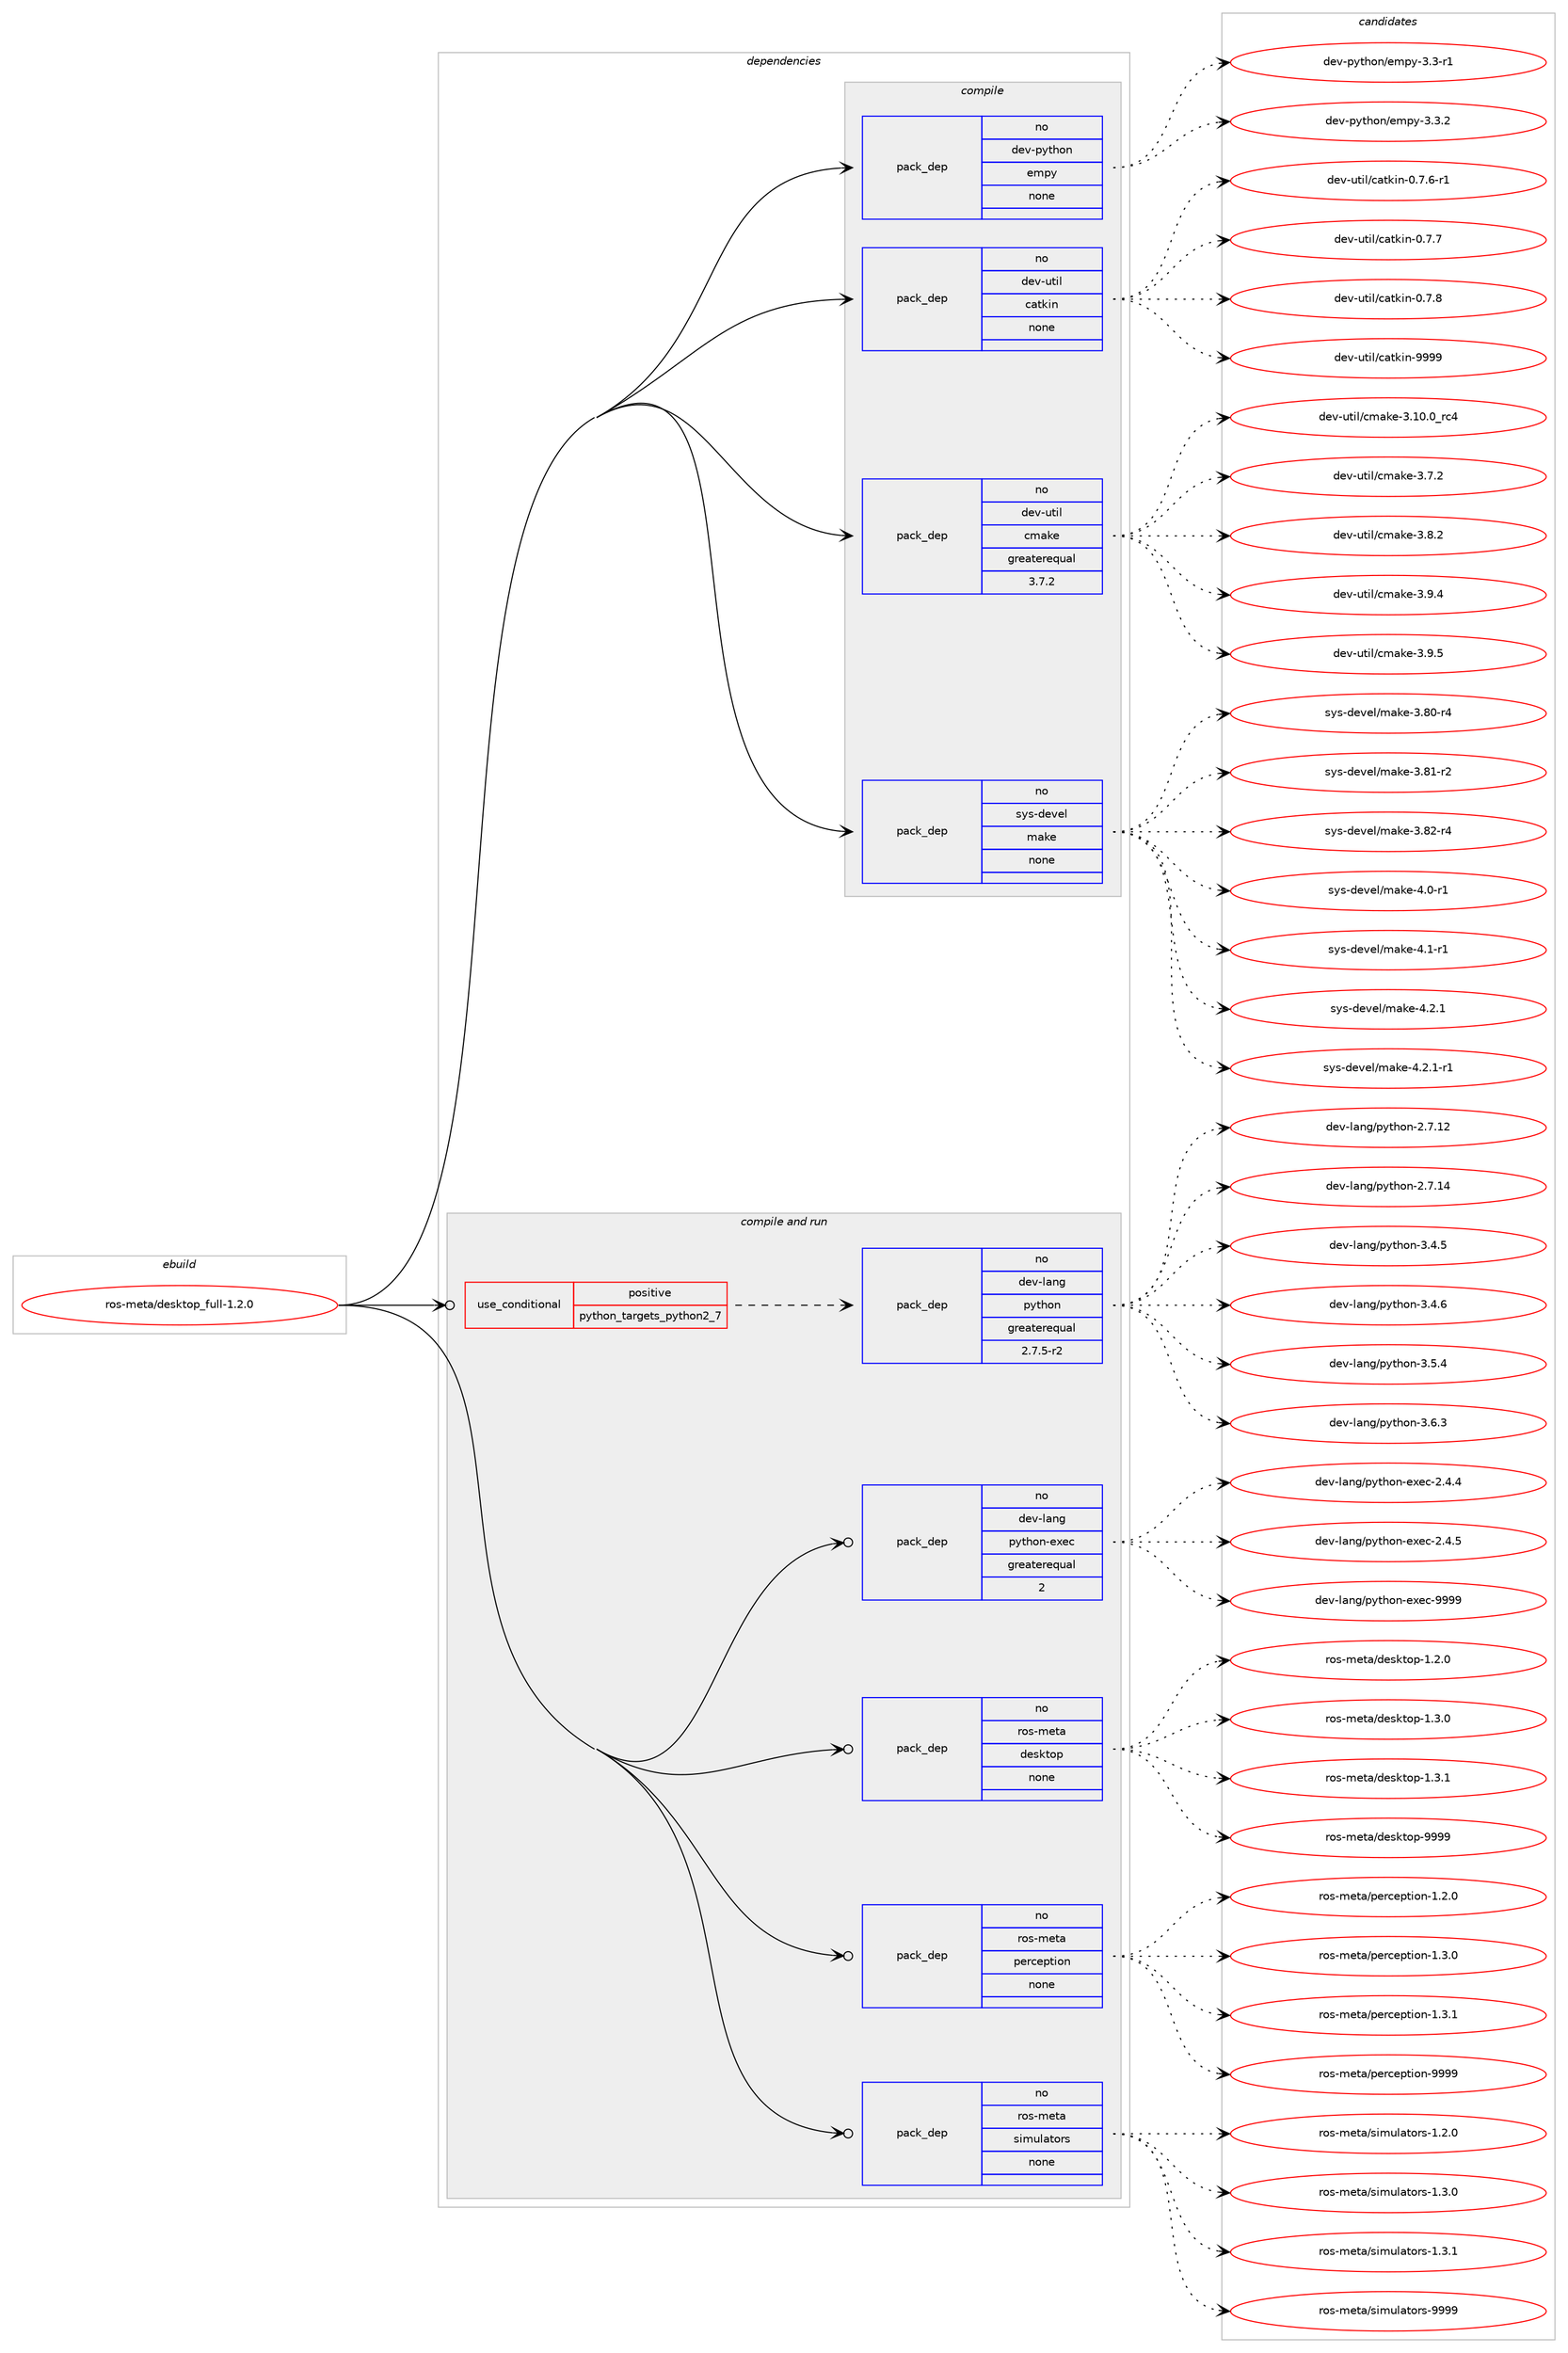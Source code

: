 digraph prolog {

# *************
# Graph options
# *************

newrank=true;
concentrate=true;
compound=true;
graph [rankdir=LR,fontname=Helvetica,fontsize=10,ranksep=1.5];#, ranksep=2.5, nodesep=0.2];
edge  [arrowhead=vee];
node  [fontname=Helvetica,fontsize=10];

# **********
# The ebuild
# **********

subgraph cluster_leftcol {
color=gray;
rank=same;
label=<<i>ebuild</i>>;
id [label="ros-meta/desktop_full-1.2.0", color=red, width=4, href="../ros-meta/desktop_full-1.2.0.svg"];
}

# ****************
# The dependencies
# ****************

subgraph cluster_midcol {
color=gray;
label=<<i>dependencies</i>>;
subgraph cluster_compile {
fillcolor="#eeeeee";
style=filled;
label=<<i>compile</i>>;
subgraph pack324493 {
dependency441076 [label=<<TABLE BORDER="0" CELLBORDER="1" CELLSPACING="0" CELLPADDING="4" WIDTH="220"><TR><TD ROWSPAN="6" CELLPADDING="30">pack_dep</TD></TR><TR><TD WIDTH="110">no</TD></TR><TR><TD>dev-python</TD></TR><TR><TD>empy</TD></TR><TR><TD>none</TD></TR><TR><TD></TD></TR></TABLE>>, shape=none, color=blue];
}
id:e -> dependency441076:w [weight=20,style="solid",arrowhead="vee"];
subgraph pack324494 {
dependency441077 [label=<<TABLE BORDER="0" CELLBORDER="1" CELLSPACING="0" CELLPADDING="4" WIDTH="220"><TR><TD ROWSPAN="6" CELLPADDING="30">pack_dep</TD></TR><TR><TD WIDTH="110">no</TD></TR><TR><TD>dev-util</TD></TR><TR><TD>catkin</TD></TR><TR><TD>none</TD></TR><TR><TD></TD></TR></TABLE>>, shape=none, color=blue];
}
id:e -> dependency441077:w [weight=20,style="solid",arrowhead="vee"];
subgraph pack324495 {
dependency441078 [label=<<TABLE BORDER="0" CELLBORDER="1" CELLSPACING="0" CELLPADDING="4" WIDTH="220"><TR><TD ROWSPAN="6" CELLPADDING="30">pack_dep</TD></TR><TR><TD WIDTH="110">no</TD></TR><TR><TD>dev-util</TD></TR><TR><TD>cmake</TD></TR><TR><TD>greaterequal</TD></TR><TR><TD>3.7.2</TD></TR></TABLE>>, shape=none, color=blue];
}
id:e -> dependency441078:w [weight=20,style="solid",arrowhead="vee"];
subgraph pack324496 {
dependency441079 [label=<<TABLE BORDER="0" CELLBORDER="1" CELLSPACING="0" CELLPADDING="4" WIDTH="220"><TR><TD ROWSPAN="6" CELLPADDING="30">pack_dep</TD></TR><TR><TD WIDTH="110">no</TD></TR><TR><TD>sys-devel</TD></TR><TR><TD>make</TD></TR><TR><TD>none</TD></TR><TR><TD></TD></TR></TABLE>>, shape=none, color=blue];
}
id:e -> dependency441079:w [weight=20,style="solid",arrowhead="vee"];
}
subgraph cluster_compileandrun {
fillcolor="#eeeeee";
style=filled;
label=<<i>compile and run</i>>;
subgraph cond108934 {
dependency441080 [label=<<TABLE BORDER="0" CELLBORDER="1" CELLSPACING="0" CELLPADDING="4"><TR><TD ROWSPAN="3" CELLPADDING="10">use_conditional</TD></TR><TR><TD>positive</TD></TR><TR><TD>python_targets_python2_7</TD></TR></TABLE>>, shape=none, color=red];
subgraph pack324497 {
dependency441081 [label=<<TABLE BORDER="0" CELLBORDER="1" CELLSPACING="0" CELLPADDING="4" WIDTH="220"><TR><TD ROWSPAN="6" CELLPADDING="30">pack_dep</TD></TR><TR><TD WIDTH="110">no</TD></TR><TR><TD>dev-lang</TD></TR><TR><TD>python</TD></TR><TR><TD>greaterequal</TD></TR><TR><TD>2.7.5-r2</TD></TR></TABLE>>, shape=none, color=blue];
}
dependency441080:e -> dependency441081:w [weight=20,style="dashed",arrowhead="vee"];
}
id:e -> dependency441080:w [weight=20,style="solid",arrowhead="odotvee"];
subgraph pack324498 {
dependency441082 [label=<<TABLE BORDER="0" CELLBORDER="1" CELLSPACING="0" CELLPADDING="4" WIDTH="220"><TR><TD ROWSPAN="6" CELLPADDING="30">pack_dep</TD></TR><TR><TD WIDTH="110">no</TD></TR><TR><TD>dev-lang</TD></TR><TR><TD>python-exec</TD></TR><TR><TD>greaterequal</TD></TR><TR><TD>2</TD></TR></TABLE>>, shape=none, color=blue];
}
id:e -> dependency441082:w [weight=20,style="solid",arrowhead="odotvee"];
subgraph pack324499 {
dependency441083 [label=<<TABLE BORDER="0" CELLBORDER="1" CELLSPACING="0" CELLPADDING="4" WIDTH="220"><TR><TD ROWSPAN="6" CELLPADDING="30">pack_dep</TD></TR><TR><TD WIDTH="110">no</TD></TR><TR><TD>ros-meta</TD></TR><TR><TD>desktop</TD></TR><TR><TD>none</TD></TR><TR><TD></TD></TR></TABLE>>, shape=none, color=blue];
}
id:e -> dependency441083:w [weight=20,style="solid",arrowhead="odotvee"];
subgraph pack324500 {
dependency441084 [label=<<TABLE BORDER="0" CELLBORDER="1" CELLSPACING="0" CELLPADDING="4" WIDTH="220"><TR><TD ROWSPAN="6" CELLPADDING="30">pack_dep</TD></TR><TR><TD WIDTH="110">no</TD></TR><TR><TD>ros-meta</TD></TR><TR><TD>perception</TD></TR><TR><TD>none</TD></TR><TR><TD></TD></TR></TABLE>>, shape=none, color=blue];
}
id:e -> dependency441084:w [weight=20,style="solid",arrowhead="odotvee"];
subgraph pack324501 {
dependency441085 [label=<<TABLE BORDER="0" CELLBORDER="1" CELLSPACING="0" CELLPADDING="4" WIDTH="220"><TR><TD ROWSPAN="6" CELLPADDING="30">pack_dep</TD></TR><TR><TD WIDTH="110">no</TD></TR><TR><TD>ros-meta</TD></TR><TR><TD>simulators</TD></TR><TR><TD>none</TD></TR><TR><TD></TD></TR></TABLE>>, shape=none, color=blue];
}
id:e -> dependency441085:w [weight=20,style="solid",arrowhead="odotvee"];
}
subgraph cluster_run {
fillcolor="#eeeeee";
style=filled;
label=<<i>run</i>>;
}
}

# **************
# The candidates
# **************

subgraph cluster_choices {
rank=same;
color=gray;
label=<<i>candidates</i>>;

subgraph choice324493 {
color=black;
nodesep=1;
choice1001011184511212111610411111047101109112121455146514511449 [label="dev-python/empy-3.3-r1", color=red, width=4,href="../dev-python/empy-3.3-r1.svg"];
choice1001011184511212111610411111047101109112121455146514650 [label="dev-python/empy-3.3.2", color=red, width=4,href="../dev-python/empy-3.3.2.svg"];
dependency441076:e -> choice1001011184511212111610411111047101109112121455146514511449:w [style=dotted,weight="100"];
dependency441076:e -> choice1001011184511212111610411111047101109112121455146514650:w [style=dotted,weight="100"];
}
subgraph choice324494 {
color=black;
nodesep=1;
choice100101118451171161051084799971161071051104548465546544511449 [label="dev-util/catkin-0.7.6-r1", color=red, width=4,href="../dev-util/catkin-0.7.6-r1.svg"];
choice10010111845117116105108479997116107105110454846554655 [label="dev-util/catkin-0.7.7", color=red, width=4,href="../dev-util/catkin-0.7.7.svg"];
choice10010111845117116105108479997116107105110454846554656 [label="dev-util/catkin-0.7.8", color=red, width=4,href="../dev-util/catkin-0.7.8.svg"];
choice100101118451171161051084799971161071051104557575757 [label="dev-util/catkin-9999", color=red, width=4,href="../dev-util/catkin-9999.svg"];
dependency441077:e -> choice100101118451171161051084799971161071051104548465546544511449:w [style=dotted,weight="100"];
dependency441077:e -> choice10010111845117116105108479997116107105110454846554655:w [style=dotted,weight="100"];
dependency441077:e -> choice10010111845117116105108479997116107105110454846554656:w [style=dotted,weight="100"];
dependency441077:e -> choice100101118451171161051084799971161071051104557575757:w [style=dotted,weight="100"];
}
subgraph choice324495 {
color=black;
nodesep=1;
choice1001011184511711610510847991099710710145514649484648951149952 [label="dev-util/cmake-3.10.0_rc4", color=red, width=4,href="../dev-util/cmake-3.10.0_rc4.svg"];
choice10010111845117116105108479910997107101455146554650 [label="dev-util/cmake-3.7.2", color=red, width=4,href="../dev-util/cmake-3.7.2.svg"];
choice10010111845117116105108479910997107101455146564650 [label="dev-util/cmake-3.8.2", color=red, width=4,href="../dev-util/cmake-3.8.2.svg"];
choice10010111845117116105108479910997107101455146574652 [label="dev-util/cmake-3.9.4", color=red, width=4,href="../dev-util/cmake-3.9.4.svg"];
choice10010111845117116105108479910997107101455146574653 [label="dev-util/cmake-3.9.5", color=red, width=4,href="../dev-util/cmake-3.9.5.svg"];
dependency441078:e -> choice1001011184511711610510847991099710710145514649484648951149952:w [style=dotted,weight="100"];
dependency441078:e -> choice10010111845117116105108479910997107101455146554650:w [style=dotted,weight="100"];
dependency441078:e -> choice10010111845117116105108479910997107101455146564650:w [style=dotted,weight="100"];
dependency441078:e -> choice10010111845117116105108479910997107101455146574652:w [style=dotted,weight="100"];
dependency441078:e -> choice10010111845117116105108479910997107101455146574653:w [style=dotted,weight="100"];
}
subgraph choice324496 {
color=black;
nodesep=1;
choice11512111545100101118101108471099710710145514656484511452 [label="sys-devel/make-3.80-r4", color=red, width=4,href="../sys-devel/make-3.80-r4.svg"];
choice11512111545100101118101108471099710710145514656494511450 [label="sys-devel/make-3.81-r2", color=red, width=4,href="../sys-devel/make-3.81-r2.svg"];
choice11512111545100101118101108471099710710145514656504511452 [label="sys-devel/make-3.82-r4", color=red, width=4,href="../sys-devel/make-3.82-r4.svg"];
choice115121115451001011181011084710997107101455246484511449 [label="sys-devel/make-4.0-r1", color=red, width=4,href="../sys-devel/make-4.0-r1.svg"];
choice115121115451001011181011084710997107101455246494511449 [label="sys-devel/make-4.1-r1", color=red, width=4,href="../sys-devel/make-4.1-r1.svg"];
choice115121115451001011181011084710997107101455246504649 [label="sys-devel/make-4.2.1", color=red, width=4,href="../sys-devel/make-4.2.1.svg"];
choice1151211154510010111810110847109971071014552465046494511449 [label="sys-devel/make-4.2.1-r1", color=red, width=4,href="../sys-devel/make-4.2.1-r1.svg"];
dependency441079:e -> choice11512111545100101118101108471099710710145514656484511452:w [style=dotted,weight="100"];
dependency441079:e -> choice11512111545100101118101108471099710710145514656494511450:w [style=dotted,weight="100"];
dependency441079:e -> choice11512111545100101118101108471099710710145514656504511452:w [style=dotted,weight="100"];
dependency441079:e -> choice115121115451001011181011084710997107101455246484511449:w [style=dotted,weight="100"];
dependency441079:e -> choice115121115451001011181011084710997107101455246494511449:w [style=dotted,weight="100"];
dependency441079:e -> choice115121115451001011181011084710997107101455246504649:w [style=dotted,weight="100"];
dependency441079:e -> choice1151211154510010111810110847109971071014552465046494511449:w [style=dotted,weight="100"];
}
subgraph choice324497 {
color=black;
nodesep=1;
choice10010111845108971101034711212111610411111045504655464950 [label="dev-lang/python-2.7.12", color=red, width=4,href="../dev-lang/python-2.7.12.svg"];
choice10010111845108971101034711212111610411111045504655464952 [label="dev-lang/python-2.7.14", color=red, width=4,href="../dev-lang/python-2.7.14.svg"];
choice100101118451089711010347112121116104111110455146524653 [label="dev-lang/python-3.4.5", color=red, width=4,href="../dev-lang/python-3.4.5.svg"];
choice100101118451089711010347112121116104111110455146524654 [label="dev-lang/python-3.4.6", color=red, width=4,href="../dev-lang/python-3.4.6.svg"];
choice100101118451089711010347112121116104111110455146534652 [label="dev-lang/python-3.5.4", color=red, width=4,href="../dev-lang/python-3.5.4.svg"];
choice100101118451089711010347112121116104111110455146544651 [label="dev-lang/python-3.6.3", color=red, width=4,href="../dev-lang/python-3.6.3.svg"];
dependency441081:e -> choice10010111845108971101034711212111610411111045504655464950:w [style=dotted,weight="100"];
dependency441081:e -> choice10010111845108971101034711212111610411111045504655464952:w [style=dotted,weight="100"];
dependency441081:e -> choice100101118451089711010347112121116104111110455146524653:w [style=dotted,weight="100"];
dependency441081:e -> choice100101118451089711010347112121116104111110455146524654:w [style=dotted,weight="100"];
dependency441081:e -> choice100101118451089711010347112121116104111110455146534652:w [style=dotted,weight="100"];
dependency441081:e -> choice100101118451089711010347112121116104111110455146544651:w [style=dotted,weight="100"];
}
subgraph choice324498 {
color=black;
nodesep=1;
choice1001011184510897110103471121211161041111104510112010199455046524652 [label="dev-lang/python-exec-2.4.4", color=red, width=4,href="../dev-lang/python-exec-2.4.4.svg"];
choice1001011184510897110103471121211161041111104510112010199455046524653 [label="dev-lang/python-exec-2.4.5", color=red, width=4,href="../dev-lang/python-exec-2.4.5.svg"];
choice10010111845108971101034711212111610411111045101120101994557575757 [label="dev-lang/python-exec-9999", color=red, width=4,href="../dev-lang/python-exec-9999.svg"];
dependency441082:e -> choice1001011184510897110103471121211161041111104510112010199455046524652:w [style=dotted,weight="100"];
dependency441082:e -> choice1001011184510897110103471121211161041111104510112010199455046524653:w [style=dotted,weight="100"];
dependency441082:e -> choice10010111845108971101034711212111610411111045101120101994557575757:w [style=dotted,weight="100"];
}
subgraph choice324499 {
color=black;
nodesep=1;
choice114111115451091011169747100101115107116111112454946504648 [label="ros-meta/desktop-1.2.0", color=red, width=4,href="../ros-meta/desktop-1.2.0.svg"];
choice114111115451091011169747100101115107116111112454946514648 [label="ros-meta/desktop-1.3.0", color=red, width=4,href="../ros-meta/desktop-1.3.0.svg"];
choice114111115451091011169747100101115107116111112454946514649 [label="ros-meta/desktop-1.3.1", color=red, width=4,href="../ros-meta/desktop-1.3.1.svg"];
choice1141111154510910111697471001011151071161111124557575757 [label="ros-meta/desktop-9999", color=red, width=4,href="../ros-meta/desktop-9999.svg"];
dependency441083:e -> choice114111115451091011169747100101115107116111112454946504648:w [style=dotted,weight="100"];
dependency441083:e -> choice114111115451091011169747100101115107116111112454946514648:w [style=dotted,weight="100"];
dependency441083:e -> choice114111115451091011169747100101115107116111112454946514649:w [style=dotted,weight="100"];
dependency441083:e -> choice1141111154510910111697471001011151071161111124557575757:w [style=dotted,weight="100"];
}
subgraph choice324500 {
color=black;
nodesep=1;
choice11411111545109101116974711210111499101112116105111110454946504648 [label="ros-meta/perception-1.2.0", color=red, width=4,href="../ros-meta/perception-1.2.0.svg"];
choice11411111545109101116974711210111499101112116105111110454946514648 [label="ros-meta/perception-1.3.0", color=red, width=4,href="../ros-meta/perception-1.3.0.svg"];
choice11411111545109101116974711210111499101112116105111110454946514649 [label="ros-meta/perception-1.3.1", color=red, width=4,href="../ros-meta/perception-1.3.1.svg"];
choice114111115451091011169747112101114991011121161051111104557575757 [label="ros-meta/perception-9999", color=red, width=4,href="../ros-meta/perception-9999.svg"];
dependency441084:e -> choice11411111545109101116974711210111499101112116105111110454946504648:w [style=dotted,weight="100"];
dependency441084:e -> choice11411111545109101116974711210111499101112116105111110454946514648:w [style=dotted,weight="100"];
dependency441084:e -> choice11411111545109101116974711210111499101112116105111110454946514649:w [style=dotted,weight="100"];
dependency441084:e -> choice114111115451091011169747112101114991011121161051111104557575757:w [style=dotted,weight="100"];
}
subgraph choice324501 {
color=black;
nodesep=1;
choice11411111545109101116974711510510911710897116111114115454946504648 [label="ros-meta/simulators-1.2.0", color=red, width=4,href="../ros-meta/simulators-1.2.0.svg"];
choice11411111545109101116974711510510911710897116111114115454946514648 [label="ros-meta/simulators-1.3.0", color=red, width=4,href="../ros-meta/simulators-1.3.0.svg"];
choice11411111545109101116974711510510911710897116111114115454946514649 [label="ros-meta/simulators-1.3.1", color=red, width=4,href="../ros-meta/simulators-1.3.1.svg"];
choice114111115451091011169747115105109117108971161111141154557575757 [label="ros-meta/simulators-9999", color=red, width=4,href="../ros-meta/simulators-9999.svg"];
dependency441085:e -> choice11411111545109101116974711510510911710897116111114115454946504648:w [style=dotted,weight="100"];
dependency441085:e -> choice11411111545109101116974711510510911710897116111114115454946514648:w [style=dotted,weight="100"];
dependency441085:e -> choice11411111545109101116974711510510911710897116111114115454946514649:w [style=dotted,weight="100"];
dependency441085:e -> choice114111115451091011169747115105109117108971161111141154557575757:w [style=dotted,weight="100"];
}
}

}
